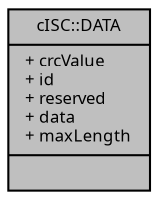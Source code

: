 digraph "cISC::DATA"
{
  edge [fontname="Sans",fontsize="8",labelfontname="Sans",labelfontsize="8"];
  node [fontname="Sans",fontsize="8",shape=record];
  Node1 [label="{cISC::DATA\n|+ crcValue\l+ id\l+ reserved\l+ data\l+ maxLength\l|}",height=0.2,width=0.4,color="black", fillcolor="grey75", style="filled", fontcolor="black"];
}
